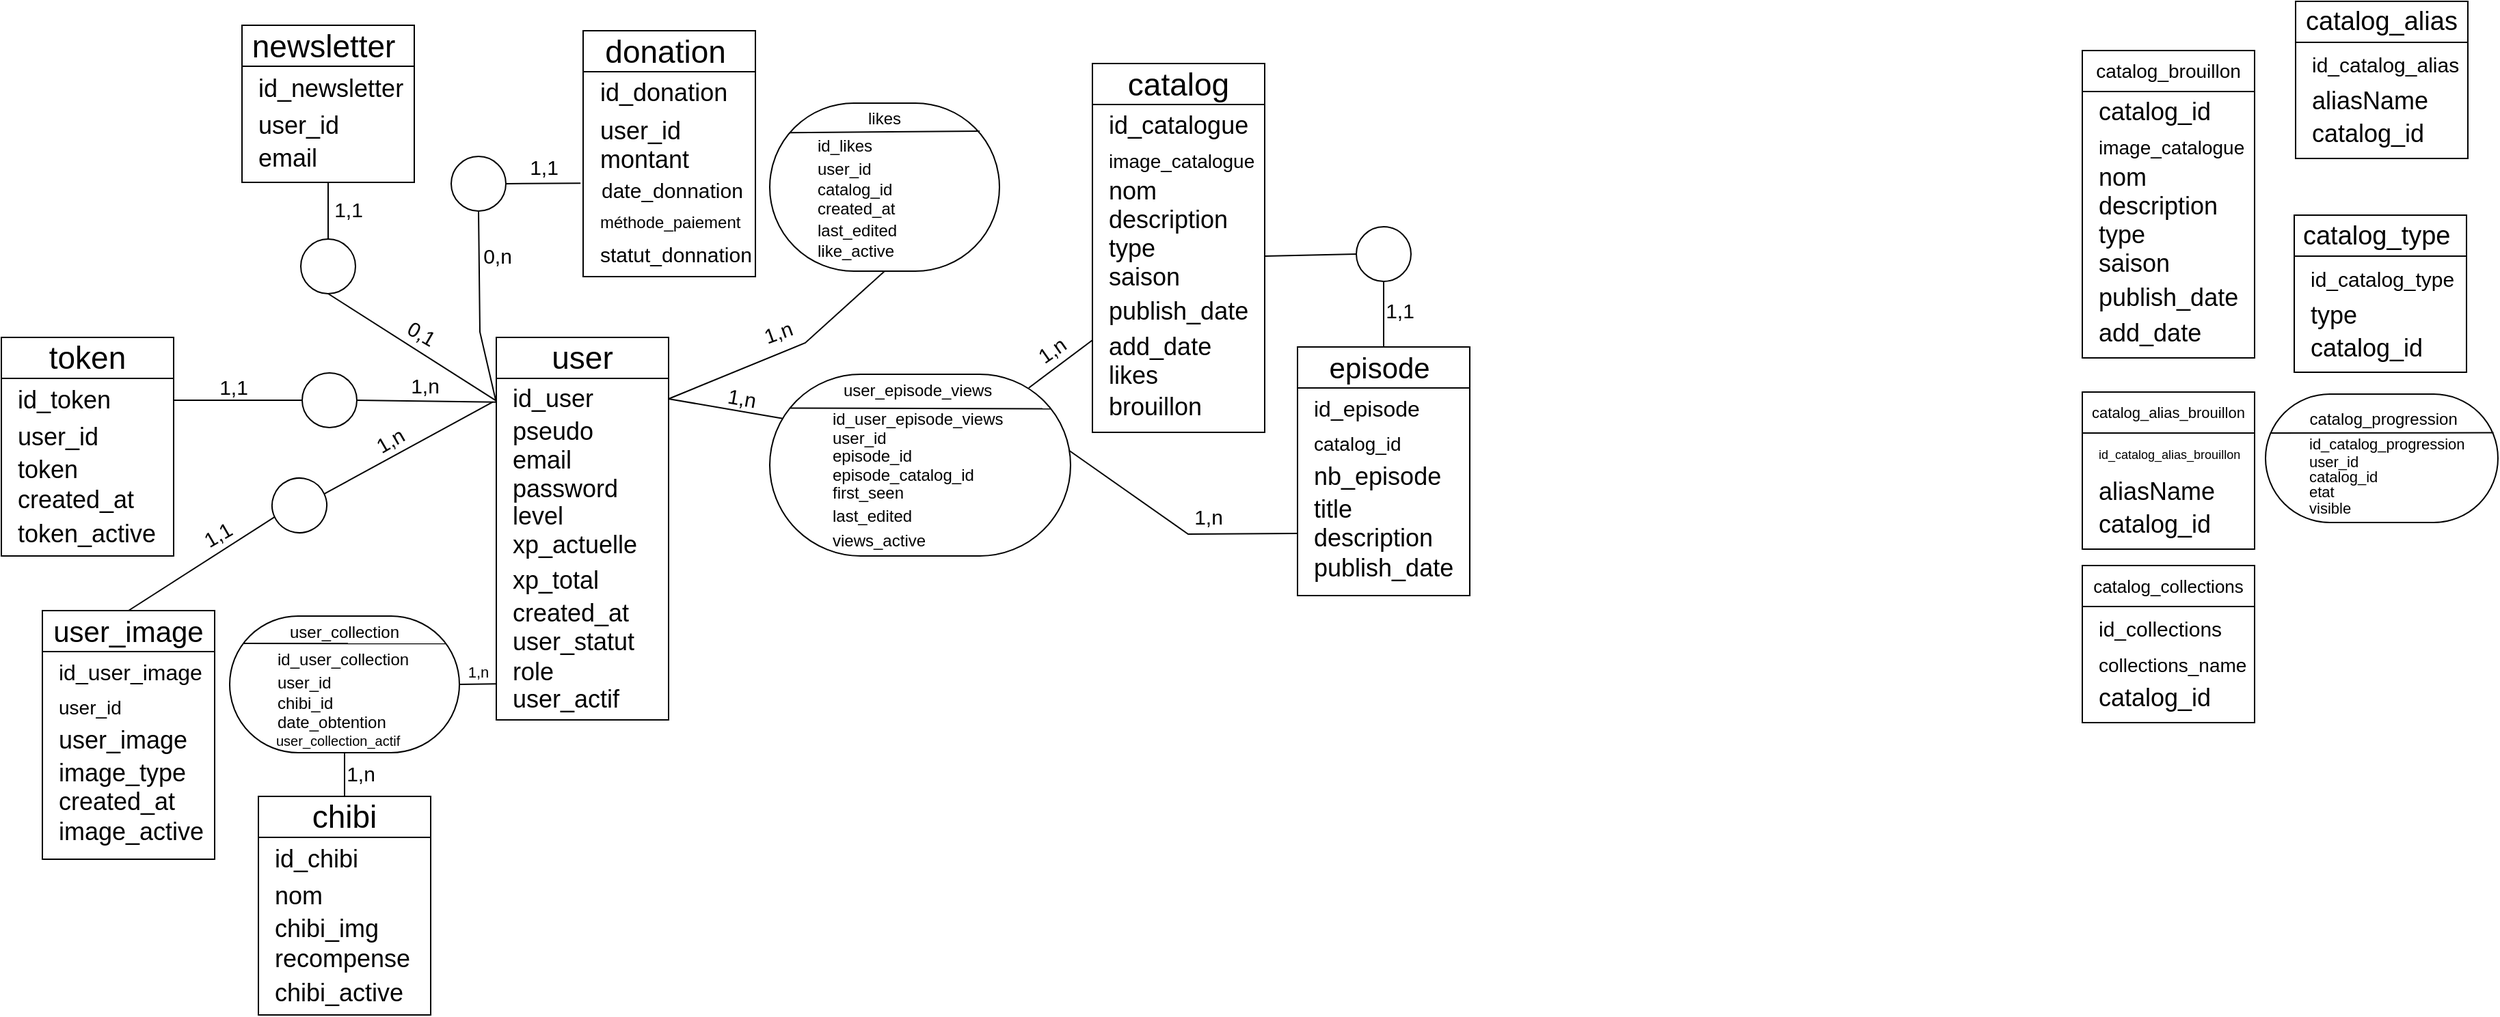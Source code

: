 <mxfile version="22.1.11" type="device">
  <diagram name="Page-1" id="7B2jJqBgUk0N_kVLm-NF">
    <mxGraphModel dx="2856" dy="878" grid="1" gridSize="10" guides="1" tooltips="1" connect="1" arrows="1" fold="1" page="1" pageScale="1" pageWidth="1169" pageHeight="827" math="0" shadow="0">
      <root>
        <mxCell id="0" />
        <mxCell id="1" parent="0" />
        <mxCell id="tmT9E7BbvO8NceiwNoCN-1" value="" style="rounded=1;whiteSpace=wrap;html=1;arcSize=0;" parent="1" vertex="1">
          <mxGeometry x="-726" y="256" width="126" height="280" as="geometry" />
        </mxCell>
        <mxCell id="tmT9E7BbvO8NceiwNoCN-2" value="user" style="text;html=1;strokeColor=none;fillColor=none;align=center;verticalAlign=middle;whiteSpace=wrap;rounded=0;fontSize=23;" parent="1" vertex="1">
          <mxGeometry x="-726" y="256" width="126" height="30" as="geometry" />
        </mxCell>
        <mxCell id="tmT9E7BbvO8NceiwNoCN-3" value="" style="endArrow=none;html=1;rounded=0;entryX=1;entryY=1;entryDx=0;entryDy=0;exitX=0;exitY=1;exitDx=0;exitDy=0;" parent="1" source="tmT9E7BbvO8NceiwNoCN-2" target="tmT9E7BbvO8NceiwNoCN-2" edge="1">
          <mxGeometry width="50" height="50" relative="1" as="geometry">
            <mxPoint x="-660" y="516" as="sourcePoint" />
            <mxPoint x="-610" y="466" as="targetPoint" />
          </mxGeometry>
        </mxCell>
        <mxCell id="EuwHijLLQVPvpIF5Q3ev-1" value="id_user" style="text;html=1;strokeColor=none;fillColor=none;align=left;verticalAlign=middle;whiteSpace=wrap;rounded=0;fontSize=18;" parent="1" vertex="1">
          <mxGeometry x="-716" y="286" width="116" height="30" as="geometry" />
        </mxCell>
        <mxCell id="WyrtLwI7qsmNqxNzGDoM-1" value="pseudo" style="text;html=1;strokeColor=none;fillColor=none;align=left;verticalAlign=middle;whiteSpace=wrap;rounded=0;fontSize=18;" vertex="1" parent="1">
          <mxGeometry x="-716" y="310" width="116" height="30" as="geometry" />
        </mxCell>
        <mxCell id="WyrtLwI7qsmNqxNzGDoM-2" value="email&amp;nbsp;" style="text;html=1;strokeColor=none;fillColor=none;align=left;verticalAlign=middle;whiteSpace=wrap;rounded=0;fontSize=18;" vertex="1" parent="1">
          <mxGeometry x="-716" y="331" width="116" height="30" as="geometry" />
        </mxCell>
        <mxCell id="WyrtLwI7qsmNqxNzGDoM-3" value="password" style="text;html=1;strokeColor=none;fillColor=none;align=left;verticalAlign=middle;whiteSpace=wrap;rounded=0;fontSize=18;" vertex="1" parent="1">
          <mxGeometry x="-716" y="352" width="116" height="30" as="geometry" />
        </mxCell>
        <mxCell id="WyrtLwI7qsmNqxNzGDoM-4" value="level" style="text;html=1;strokeColor=none;fillColor=none;align=left;verticalAlign=middle;whiteSpace=wrap;rounded=0;fontSize=18;" vertex="1" parent="1">
          <mxGeometry x="-716" y="372" width="116" height="30" as="geometry" />
        </mxCell>
        <mxCell id="WyrtLwI7qsmNqxNzGDoM-5" value="xp_actuelle" style="text;html=1;strokeColor=none;fillColor=none;align=left;verticalAlign=middle;whiteSpace=wrap;rounded=0;fontSize=18;" vertex="1" parent="1">
          <mxGeometry x="-716" y="393" width="116" height="30" as="geometry" />
        </mxCell>
        <mxCell id="WyrtLwI7qsmNqxNzGDoM-6" value="xp_total" style="text;html=1;strokeColor=none;fillColor=none;align=left;verticalAlign=middle;whiteSpace=wrap;rounded=0;fontSize=18;" vertex="1" parent="1">
          <mxGeometry x="-716" y="419" width="116" height="30" as="geometry" />
        </mxCell>
        <mxCell id="WyrtLwI7qsmNqxNzGDoM-7" value="created_at" style="text;html=1;strokeColor=none;fillColor=none;align=left;verticalAlign=middle;whiteSpace=wrap;rounded=0;fontSize=18;" vertex="1" parent="1">
          <mxGeometry x="-716" y="443" width="116" height="30" as="geometry" />
        </mxCell>
        <mxCell id="WyrtLwI7qsmNqxNzGDoM-8" value="user_statut" style="text;html=1;strokeColor=none;fillColor=none;align=left;verticalAlign=middle;whiteSpace=wrap;rounded=0;fontSize=18;" vertex="1" parent="1">
          <mxGeometry x="-716" y="464" width="116" height="30" as="geometry" />
        </mxCell>
        <mxCell id="WyrtLwI7qsmNqxNzGDoM-10" value="role" style="text;html=1;strokeColor=none;fillColor=none;align=left;verticalAlign=middle;whiteSpace=wrap;rounded=0;fontSize=18;" vertex="1" parent="1">
          <mxGeometry x="-716" y="486" width="116" height="30" as="geometry" />
        </mxCell>
        <mxCell id="WyrtLwI7qsmNqxNzGDoM-11" value="user_actif" style="text;html=1;strokeColor=none;fillColor=none;align=left;verticalAlign=middle;whiteSpace=wrap;rounded=0;fontSize=18;" vertex="1" parent="1">
          <mxGeometry x="-716" y="506" width="116" height="30" as="geometry" />
        </mxCell>
        <mxCell id="WyrtLwI7qsmNqxNzGDoM-13" value="" style="rounded=1;whiteSpace=wrap;html=1;arcSize=0;" vertex="1" parent="1">
          <mxGeometry x="-1088" y="256" width="126" height="160" as="geometry" />
        </mxCell>
        <mxCell id="WyrtLwI7qsmNqxNzGDoM-14" value="token" style="text;html=1;strokeColor=none;fillColor=none;align=center;verticalAlign=middle;whiteSpace=wrap;rounded=0;fontSize=23;" vertex="1" parent="1">
          <mxGeometry x="-1088" y="256" width="126" height="30" as="geometry" />
        </mxCell>
        <mxCell id="WyrtLwI7qsmNqxNzGDoM-15" value="" style="endArrow=none;html=1;rounded=0;entryX=1;entryY=1;entryDx=0;entryDy=0;exitX=0;exitY=1;exitDx=0;exitDy=0;" edge="1" parent="1" source="WyrtLwI7qsmNqxNzGDoM-14" target="WyrtLwI7qsmNqxNzGDoM-14">
          <mxGeometry width="50" height="50" relative="1" as="geometry">
            <mxPoint x="-1022" y="516" as="sourcePoint" />
            <mxPoint x="-972" y="466" as="targetPoint" />
          </mxGeometry>
        </mxCell>
        <mxCell id="WyrtLwI7qsmNqxNzGDoM-16" value="id_token" style="text;html=1;strokeColor=none;fillColor=none;align=left;verticalAlign=middle;whiteSpace=wrap;rounded=0;fontSize=18;" vertex="1" parent="1">
          <mxGeometry x="-1078" y="287" width="116" height="30" as="geometry" />
        </mxCell>
        <mxCell id="WyrtLwI7qsmNqxNzGDoM-17" value="user_id" style="text;html=1;strokeColor=none;fillColor=none;align=left;verticalAlign=middle;whiteSpace=wrap;rounded=0;fontSize=18;" vertex="1" parent="1">
          <mxGeometry x="-1078" y="314" width="116" height="30" as="geometry" />
        </mxCell>
        <mxCell id="WyrtLwI7qsmNqxNzGDoM-18" value="token&amp;nbsp;" style="text;html=1;strokeColor=none;fillColor=none;align=left;verticalAlign=middle;whiteSpace=wrap;rounded=0;fontSize=18;" vertex="1" parent="1">
          <mxGeometry x="-1078" y="338" width="116" height="30" as="geometry" />
        </mxCell>
        <mxCell id="WyrtLwI7qsmNqxNzGDoM-19" value="created_at" style="text;html=1;strokeColor=none;fillColor=none;align=left;verticalAlign=middle;whiteSpace=wrap;rounded=0;fontSize=18;" vertex="1" parent="1">
          <mxGeometry x="-1078" y="360" width="116" height="30" as="geometry" />
        </mxCell>
        <mxCell id="WyrtLwI7qsmNqxNzGDoM-20" value="token_active" style="text;html=1;strokeColor=none;fillColor=none;align=left;verticalAlign=middle;whiteSpace=wrap;rounded=0;fontSize=18;" vertex="1" parent="1">
          <mxGeometry x="-1078" y="385" width="116" height="30" as="geometry" />
        </mxCell>
        <mxCell id="WyrtLwI7qsmNqxNzGDoM-28" value="" style="rounded=1;whiteSpace=wrap;html=1;arcSize=0;" vertex="1" parent="1">
          <mxGeometry x="-912" y="27.5" width="126" height="115" as="geometry" />
        </mxCell>
        <mxCell id="WyrtLwI7qsmNqxNzGDoM-29" value="newsletter&amp;nbsp;" style="text;html=1;strokeColor=none;fillColor=none;align=center;verticalAlign=middle;whiteSpace=wrap;rounded=0;fontSize=23;" vertex="1" parent="1">
          <mxGeometry x="-912" y="27.5" width="126" height="30" as="geometry" />
        </mxCell>
        <mxCell id="WyrtLwI7qsmNqxNzGDoM-30" value="" style="endArrow=none;html=1;rounded=0;entryX=1;entryY=1;entryDx=0;entryDy=0;exitX=0;exitY=1;exitDx=0;exitDy=0;" edge="1" parent="1" source="WyrtLwI7qsmNqxNzGDoM-29" target="WyrtLwI7qsmNqxNzGDoM-29">
          <mxGeometry width="50" height="50" relative="1" as="geometry">
            <mxPoint x="-846" y="287.5" as="sourcePoint" />
            <mxPoint x="-796" y="237.5" as="targetPoint" />
          </mxGeometry>
        </mxCell>
        <mxCell id="WyrtLwI7qsmNqxNzGDoM-31" value="id_newsletter&amp;nbsp;" style="text;html=1;strokeColor=none;fillColor=none;align=left;verticalAlign=middle;whiteSpace=wrap;rounded=0;fontSize=18;" vertex="1" parent="1">
          <mxGeometry x="-902" y="58.5" width="116" height="30" as="geometry" />
        </mxCell>
        <mxCell id="WyrtLwI7qsmNqxNzGDoM-32" value="user_id" style="text;html=1;strokeColor=none;fillColor=none;align=left;verticalAlign=middle;whiteSpace=wrap;rounded=0;fontSize=18;" vertex="1" parent="1">
          <mxGeometry x="-902" y="85.5" width="116" height="30" as="geometry" />
        </mxCell>
        <mxCell id="WyrtLwI7qsmNqxNzGDoM-33" value="email&amp;nbsp;" style="text;html=1;strokeColor=none;fillColor=none;align=left;verticalAlign=middle;whiteSpace=wrap;rounded=0;fontSize=18;" vertex="1" parent="1">
          <mxGeometry x="-902" y="109.5" width="116" height="30" as="geometry" />
        </mxCell>
        <mxCell id="WyrtLwI7qsmNqxNzGDoM-36" value="" style="rounded=1;whiteSpace=wrap;html=1;arcSize=0;" vertex="1" parent="1">
          <mxGeometry x="-662.5" y="31.5" width="126" height="180" as="geometry" />
        </mxCell>
        <mxCell id="WyrtLwI7qsmNqxNzGDoM-37" value="donation&amp;nbsp;" style="text;html=1;strokeColor=none;fillColor=none;align=center;verticalAlign=middle;whiteSpace=wrap;rounded=0;fontSize=23;" vertex="1" parent="1">
          <mxGeometry x="-662.5" y="31.5" width="126" height="30" as="geometry" />
        </mxCell>
        <mxCell id="WyrtLwI7qsmNqxNzGDoM-38" value="" style="endArrow=none;html=1;rounded=0;entryX=1;entryY=1;entryDx=0;entryDy=0;exitX=0;exitY=1;exitDx=0;exitDy=0;" edge="1" parent="1" source="WyrtLwI7qsmNqxNzGDoM-37" target="WyrtLwI7qsmNqxNzGDoM-37">
          <mxGeometry width="50" height="50" relative="1" as="geometry">
            <mxPoint x="-596.5" y="291.5" as="sourcePoint" />
            <mxPoint x="-546.5" y="241.5" as="targetPoint" />
          </mxGeometry>
        </mxCell>
        <mxCell id="WyrtLwI7qsmNqxNzGDoM-39" value="id_donation&amp;nbsp;" style="text;html=1;strokeColor=none;fillColor=none;align=left;verticalAlign=middle;whiteSpace=wrap;rounded=0;fontSize=18;" vertex="1" parent="1">
          <mxGeometry x="-652.5" y="61.5" width="116" height="30" as="geometry" />
        </mxCell>
        <mxCell id="WyrtLwI7qsmNqxNzGDoM-40" value="user_id&amp;nbsp;" style="text;html=1;strokeColor=none;fillColor=none;align=left;verticalAlign=middle;whiteSpace=wrap;rounded=0;fontSize=18;" vertex="1" parent="1">
          <mxGeometry x="-652.5" y="89.5" width="116" height="30" as="geometry" />
        </mxCell>
        <mxCell id="WyrtLwI7qsmNqxNzGDoM-41" value="montant" style="text;html=1;strokeColor=none;fillColor=none;align=left;verticalAlign=middle;whiteSpace=wrap;rounded=0;fontSize=18;" vertex="1" parent="1">
          <mxGeometry x="-652.5" y="110.5" width="116" height="30" as="geometry" />
        </mxCell>
        <mxCell id="WyrtLwI7qsmNqxNzGDoM-42" value="date_donnation" style="text;html=1;strokeColor=none;fillColor=none;align=left;verticalAlign=middle;whiteSpace=wrap;rounded=0;fontSize=15;" vertex="1" parent="1">
          <mxGeometry x="-651.5" y="132.5" width="116" height="30" as="geometry" />
        </mxCell>
        <mxCell id="WyrtLwI7qsmNqxNzGDoM-43" value="méthode_paiement" style="text;html=1;strokeColor=none;fillColor=none;align=left;verticalAlign=middle;whiteSpace=wrap;rounded=0;fontSize=12;" vertex="1" parent="1">
          <mxGeometry x="-652.5" y="156.5" width="116" height="30" as="geometry" />
        </mxCell>
        <mxCell id="WyrtLwI7qsmNqxNzGDoM-44" value="statut_donnation" style="text;html=1;strokeColor=none;fillColor=none;align=left;verticalAlign=middle;whiteSpace=wrap;rounded=0;fontSize=15;" vertex="1" parent="1">
          <mxGeometry x="-652.5" y="179.5" width="116" height="30" as="geometry" />
        </mxCell>
        <mxCell id="WyrtLwI7qsmNqxNzGDoM-50" value="" style="rounded=1;whiteSpace=wrap;html=1;arcSize=0;" vertex="1" parent="1">
          <mxGeometry x="-290" y="55.5" width="126" height="270" as="geometry" />
        </mxCell>
        <mxCell id="WyrtLwI7qsmNqxNzGDoM-51" value="catalog" style="text;html=1;strokeColor=none;fillColor=none;align=center;verticalAlign=middle;whiteSpace=wrap;rounded=0;fontSize=23;" vertex="1" parent="1">
          <mxGeometry x="-290" y="55.5" width="126" height="30" as="geometry" />
        </mxCell>
        <mxCell id="WyrtLwI7qsmNqxNzGDoM-52" value="" style="endArrow=none;html=1;rounded=0;entryX=1;entryY=1;entryDx=0;entryDy=0;exitX=0;exitY=1;exitDx=0;exitDy=0;" edge="1" parent="1" source="WyrtLwI7qsmNqxNzGDoM-51" target="WyrtLwI7qsmNqxNzGDoM-51">
          <mxGeometry width="50" height="50" relative="1" as="geometry">
            <mxPoint x="-224" y="315.5" as="sourcePoint" />
            <mxPoint x="-174" y="265.5" as="targetPoint" />
          </mxGeometry>
        </mxCell>
        <mxCell id="WyrtLwI7qsmNqxNzGDoM-53" value="id_catalogue&amp;nbsp;" style="text;html=1;strokeColor=none;fillColor=none;align=left;verticalAlign=middle;whiteSpace=wrap;rounded=0;fontSize=18;" vertex="1" parent="1">
          <mxGeometry x="-280" y="85.5" width="116" height="30" as="geometry" />
        </mxCell>
        <mxCell id="WyrtLwI7qsmNqxNzGDoM-54" value="image_catalogue" style="text;html=1;strokeColor=none;fillColor=none;align=left;verticalAlign=middle;whiteSpace=wrap;rounded=0;fontSize=14;" vertex="1" parent="1">
          <mxGeometry x="-280" y="111.5" width="116" height="30" as="geometry" />
        </mxCell>
        <mxCell id="WyrtLwI7qsmNqxNzGDoM-55" value="nom" style="text;html=1;strokeColor=none;fillColor=none;align=left;verticalAlign=middle;whiteSpace=wrap;rounded=0;fontSize=18;" vertex="1" parent="1">
          <mxGeometry x="-280" y="133.5" width="116" height="30" as="geometry" />
        </mxCell>
        <mxCell id="WyrtLwI7qsmNqxNzGDoM-56" value="description" style="text;html=1;strokeColor=none;fillColor=none;align=left;verticalAlign=middle;whiteSpace=wrap;rounded=0;fontSize=18;" vertex="1" parent="1">
          <mxGeometry x="-280" y="154.5" width="116" height="30" as="geometry" />
        </mxCell>
        <mxCell id="WyrtLwI7qsmNqxNzGDoM-57" value="type" style="text;html=1;strokeColor=none;fillColor=none;align=left;verticalAlign=middle;whiteSpace=wrap;rounded=0;fontSize=18;" vertex="1" parent="1">
          <mxGeometry x="-280" y="175.5" width="116" height="30" as="geometry" />
        </mxCell>
        <mxCell id="WyrtLwI7qsmNqxNzGDoM-58" value="saison" style="text;html=1;strokeColor=none;fillColor=none;align=left;verticalAlign=middle;whiteSpace=wrap;rounded=0;fontSize=18;" vertex="1" parent="1">
          <mxGeometry x="-280" y="196.5" width="116" height="30" as="geometry" />
        </mxCell>
        <mxCell id="WyrtLwI7qsmNqxNzGDoM-59" value="publish_date" style="text;html=1;strokeColor=none;fillColor=none;align=left;verticalAlign=middle;whiteSpace=wrap;rounded=0;fontSize=18;" vertex="1" parent="1">
          <mxGeometry x="-280" y="221.5" width="116" height="30" as="geometry" />
        </mxCell>
        <mxCell id="WyrtLwI7qsmNqxNzGDoM-60" value="add_date" style="text;html=1;strokeColor=none;fillColor=none;align=left;verticalAlign=middle;whiteSpace=wrap;rounded=0;fontSize=18;" vertex="1" parent="1">
          <mxGeometry x="-280" y="247.5" width="116" height="30" as="geometry" />
        </mxCell>
        <mxCell id="WyrtLwI7qsmNqxNzGDoM-61" value="likes" style="text;html=1;strokeColor=none;fillColor=none;align=left;verticalAlign=middle;whiteSpace=wrap;rounded=0;fontSize=18;" vertex="1" parent="1">
          <mxGeometry x="-280" y="268.5" width="116" height="30" as="geometry" />
        </mxCell>
        <mxCell id="WyrtLwI7qsmNqxNzGDoM-62" value="brouillon" style="text;html=1;strokeColor=none;fillColor=none;align=left;verticalAlign=middle;whiteSpace=wrap;rounded=0;fontSize=18;" vertex="1" parent="1">
          <mxGeometry x="-280" y="291.5" width="116" height="30" as="geometry" />
        </mxCell>
        <mxCell id="WyrtLwI7qsmNqxNzGDoM-64" value="" style="rounded=1;whiteSpace=wrap;html=1;arcSize=0;" vertex="1" parent="1">
          <mxGeometry x="590" y="10" width="126" height="115" as="geometry" />
        </mxCell>
        <mxCell id="WyrtLwI7qsmNqxNzGDoM-65" value="catalog_alias" style="text;html=1;strokeColor=none;fillColor=none;align=center;verticalAlign=middle;whiteSpace=wrap;rounded=0;fontSize=19;" vertex="1" parent="1">
          <mxGeometry x="590" y="10" width="126" height="30" as="geometry" />
        </mxCell>
        <mxCell id="WyrtLwI7qsmNqxNzGDoM-66" value="" style="endArrow=none;html=1;rounded=0;entryX=1;entryY=1;entryDx=0;entryDy=0;exitX=0;exitY=1;exitDx=0;exitDy=0;" edge="1" parent="1" source="WyrtLwI7qsmNqxNzGDoM-65" target="WyrtLwI7qsmNqxNzGDoM-65">
          <mxGeometry width="50" height="50" relative="1" as="geometry">
            <mxPoint x="656" y="270" as="sourcePoint" />
            <mxPoint x="706" y="220" as="targetPoint" />
          </mxGeometry>
        </mxCell>
        <mxCell id="WyrtLwI7qsmNqxNzGDoM-67" value="id_catalog_alias" style="text;html=1;strokeColor=none;fillColor=none;align=left;verticalAlign=middle;whiteSpace=wrap;rounded=0;fontSize=15;" vertex="1" parent="1">
          <mxGeometry x="600" y="41" width="116" height="30" as="geometry" />
        </mxCell>
        <mxCell id="WyrtLwI7qsmNqxNzGDoM-68" value="aliasName" style="text;html=1;strokeColor=none;fillColor=none;align=left;verticalAlign=middle;whiteSpace=wrap;rounded=0;fontSize=18;" vertex="1" parent="1">
          <mxGeometry x="600" y="68" width="116" height="30" as="geometry" />
        </mxCell>
        <mxCell id="WyrtLwI7qsmNqxNzGDoM-69" value="catalog_id&amp;nbsp;" style="text;html=1;strokeColor=none;fillColor=none;align=left;verticalAlign=middle;whiteSpace=wrap;rounded=0;fontSize=18;" vertex="1" parent="1">
          <mxGeometry x="600" y="92" width="116" height="30" as="geometry" />
        </mxCell>
        <mxCell id="WyrtLwI7qsmNqxNzGDoM-70" value="" style="rounded=1;whiteSpace=wrap;html=1;arcSize=0;" vertex="1" parent="1">
          <mxGeometry x="589" y="166.5" width="126" height="115" as="geometry" />
        </mxCell>
        <mxCell id="WyrtLwI7qsmNqxNzGDoM-71" value="catalog_type&amp;nbsp;" style="text;html=1;strokeColor=none;fillColor=none;align=center;verticalAlign=middle;whiteSpace=wrap;rounded=0;fontSize=19;" vertex="1" parent="1">
          <mxGeometry x="589" y="166.5" width="126" height="30" as="geometry" />
        </mxCell>
        <mxCell id="WyrtLwI7qsmNqxNzGDoM-72" value="" style="endArrow=none;html=1;rounded=0;entryX=1;entryY=1;entryDx=0;entryDy=0;exitX=0;exitY=1;exitDx=0;exitDy=0;" edge="1" parent="1" source="WyrtLwI7qsmNqxNzGDoM-71" target="WyrtLwI7qsmNqxNzGDoM-71">
          <mxGeometry width="50" height="50" relative="1" as="geometry">
            <mxPoint x="655" y="426.5" as="sourcePoint" />
            <mxPoint x="705" y="376.5" as="targetPoint" />
          </mxGeometry>
        </mxCell>
        <mxCell id="WyrtLwI7qsmNqxNzGDoM-73" value="id_catalog_type&amp;nbsp;" style="text;html=1;strokeColor=none;fillColor=none;align=left;verticalAlign=middle;whiteSpace=wrap;rounded=0;fontSize=15;" vertex="1" parent="1">
          <mxGeometry x="599" y="197.5" width="116" height="30" as="geometry" />
        </mxCell>
        <mxCell id="WyrtLwI7qsmNqxNzGDoM-74" value="type" style="text;html=1;strokeColor=none;fillColor=none;align=left;verticalAlign=middle;whiteSpace=wrap;rounded=0;fontSize=18;" vertex="1" parent="1">
          <mxGeometry x="599" y="224.5" width="116" height="30" as="geometry" />
        </mxCell>
        <mxCell id="WyrtLwI7qsmNqxNzGDoM-75" value="catalog_id&amp;nbsp;" style="text;html=1;strokeColor=none;fillColor=none;align=left;verticalAlign=middle;whiteSpace=wrap;rounded=0;fontSize=18;" vertex="1" parent="1">
          <mxGeometry x="599" y="248.5" width="116" height="30" as="geometry" />
        </mxCell>
        <mxCell id="WyrtLwI7qsmNqxNzGDoM-76" value="" style="rounded=1;whiteSpace=wrap;html=1;arcSize=0;" vertex="1" parent="1">
          <mxGeometry x="434" y="46" width="126" height="225" as="geometry" />
        </mxCell>
        <mxCell id="WyrtLwI7qsmNqxNzGDoM-77" value="catalog_brouillon" style="text;html=1;strokeColor=none;fillColor=none;align=center;verticalAlign=middle;whiteSpace=wrap;rounded=0;fontSize=14;" vertex="1" parent="1">
          <mxGeometry x="434" y="46" width="126" height="30" as="geometry" />
        </mxCell>
        <mxCell id="WyrtLwI7qsmNqxNzGDoM-78" value="" style="endArrow=none;html=1;rounded=0;entryX=1;entryY=1;entryDx=0;entryDy=0;exitX=0;exitY=1;exitDx=0;exitDy=0;" edge="1" parent="1" source="WyrtLwI7qsmNqxNzGDoM-77" target="WyrtLwI7qsmNqxNzGDoM-77">
          <mxGeometry width="50" height="50" relative="1" as="geometry">
            <mxPoint x="500" y="306" as="sourcePoint" />
            <mxPoint x="550" y="256" as="targetPoint" />
          </mxGeometry>
        </mxCell>
        <mxCell id="WyrtLwI7qsmNqxNzGDoM-79" value="catalog_id&amp;nbsp;" style="text;html=1;strokeColor=none;fillColor=none;align=left;verticalAlign=middle;whiteSpace=wrap;rounded=0;fontSize=18;" vertex="1" parent="1">
          <mxGeometry x="444" y="76" width="116" height="30" as="geometry" />
        </mxCell>
        <mxCell id="WyrtLwI7qsmNqxNzGDoM-80" value="image_catalogue" style="text;html=1;strokeColor=none;fillColor=none;align=left;verticalAlign=middle;whiteSpace=wrap;rounded=0;fontSize=14;" vertex="1" parent="1">
          <mxGeometry x="444" y="102" width="116" height="30" as="geometry" />
        </mxCell>
        <mxCell id="WyrtLwI7qsmNqxNzGDoM-81" value="nom" style="text;html=1;strokeColor=none;fillColor=none;align=left;verticalAlign=middle;whiteSpace=wrap;rounded=0;fontSize=18;" vertex="1" parent="1">
          <mxGeometry x="444" y="124" width="116" height="30" as="geometry" />
        </mxCell>
        <mxCell id="WyrtLwI7qsmNqxNzGDoM-82" value="description" style="text;html=1;strokeColor=none;fillColor=none;align=left;verticalAlign=middle;whiteSpace=wrap;rounded=0;fontSize=18;" vertex="1" parent="1">
          <mxGeometry x="444" y="145" width="116" height="30" as="geometry" />
        </mxCell>
        <mxCell id="WyrtLwI7qsmNqxNzGDoM-83" value="type" style="text;html=1;strokeColor=none;fillColor=none;align=left;verticalAlign=middle;whiteSpace=wrap;rounded=0;fontSize=18;" vertex="1" parent="1">
          <mxGeometry x="444" y="166" width="116" height="30" as="geometry" />
        </mxCell>
        <mxCell id="WyrtLwI7qsmNqxNzGDoM-84" value="saison" style="text;html=1;strokeColor=none;fillColor=none;align=left;verticalAlign=middle;whiteSpace=wrap;rounded=0;fontSize=18;" vertex="1" parent="1">
          <mxGeometry x="444" y="187" width="116" height="30" as="geometry" />
        </mxCell>
        <mxCell id="WyrtLwI7qsmNqxNzGDoM-85" value="publish_date" style="text;html=1;strokeColor=none;fillColor=none;align=left;verticalAlign=middle;whiteSpace=wrap;rounded=0;fontSize=18;" vertex="1" parent="1">
          <mxGeometry x="444" y="212" width="116" height="30" as="geometry" />
        </mxCell>
        <mxCell id="WyrtLwI7qsmNqxNzGDoM-86" value="add_date" style="text;html=1;strokeColor=none;fillColor=none;align=left;verticalAlign=middle;whiteSpace=wrap;rounded=0;fontSize=18;" vertex="1" parent="1">
          <mxGeometry x="444" y="238" width="116" height="30" as="geometry" />
        </mxCell>
        <mxCell id="WyrtLwI7qsmNqxNzGDoM-100" value="" style="rounded=1;whiteSpace=wrap;html=1;arcSize=50;" vertex="1" parent="1">
          <mxGeometry x="568" y="297.5" width="170" height="94" as="geometry" />
        </mxCell>
        <mxCell id="WyrtLwI7qsmNqxNzGDoM-104" value="" style="endArrow=none;html=1;rounded=0;entryX=0.981;entryY=0.301;entryDx=0;entryDy=0;entryPerimeter=0;exitX=0.02;exitY=0.303;exitDx=0;exitDy=0;exitPerimeter=0;" edge="1" parent="1" source="WyrtLwI7qsmNqxNzGDoM-100" target="WyrtLwI7qsmNqxNzGDoM-100">
          <mxGeometry width="50" height="50" relative="1" as="geometry">
            <mxPoint x="538" y="339.5" as="sourcePoint" />
            <mxPoint x="518" y="307.5" as="targetPoint" />
          </mxGeometry>
        </mxCell>
        <mxCell id="WyrtLwI7qsmNqxNzGDoM-105" value="catalog_progression&amp;nbsp;" style="text;html=1;strokeColor=none;fillColor=none;align=center;verticalAlign=middle;whiteSpace=wrap;rounded=0;fontSize=12;" vertex="1" parent="1">
          <mxGeometry x="591" y="305.5" width="130" height="20" as="geometry" />
        </mxCell>
        <mxCell id="WyrtLwI7qsmNqxNzGDoM-106" value="id_catalog_progression&amp;nbsp;" style="text;html=1;strokeColor=none;fillColor=none;align=left;verticalAlign=middle;whiteSpace=wrap;rounded=0;fontSize=11;" vertex="1" parent="1">
          <mxGeometry x="598" y="322.5" width="50" height="22" as="geometry" />
        </mxCell>
        <mxCell id="WyrtLwI7qsmNqxNzGDoM-107" value="catalog_id&amp;nbsp;" style="text;html=1;strokeColor=none;fillColor=none;align=left;verticalAlign=middle;whiteSpace=wrap;rounded=0;fontSize=11;" vertex="1" parent="1">
          <mxGeometry x="598" y="347.5" width="87" height="20" as="geometry" />
        </mxCell>
        <mxCell id="WyrtLwI7qsmNqxNzGDoM-108" value="etat" style="text;html=1;strokeColor=none;fillColor=none;align=left;verticalAlign=middle;whiteSpace=wrap;rounded=0;fontSize=11;" vertex="1" parent="1">
          <mxGeometry x="598" y="358.5" width="27" height="20" as="geometry" />
        </mxCell>
        <mxCell id="WyrtLwI7qsmNqxNzGDoM-109" value="visible" style="text;html=1;strokeColor=none;fillColor=none;align=left;verticalAlign=middle;whiteSpace=wrap;rounded=0;fontSize=11;" vertex="1" parent="1">
          <mxGeometry x="598" y="370.5" width="47" height="20" as="geometry" />
        </mxCell>
        <mxCell id="WyrtLwI7qsmNqxNzGDoM-111" value="" style="rounded=1;whiteSpace=wrap;html=1;arcSize=0;" vertex="1" parent="1">
          <mxGeometry x="434" y="296" width="126" height="115" as="geometry" />
        </mxCell>
        <mxCell id="WyrtLwI7qsmNqxNzGDoM-112" value="catalog_alias_brouillon" style="text;html=1;strokeColor=none;fillColor=none;align=center;verticalAlign=middle;whiteSpace=wrap;rounded=0;fontSize=11;" vertex="1" parent="1">
          <mxGeometry x="434" y="296" width="126" height="30" as="geometry" />
        </mxCell>
        <mxCell id="WyrtLwI7qsmNqxNzGDoM-113" value="" style="endArrow=none;html=1;rounded=0;entryX=1;entryY=1;entryDx=0;entryDy=0;exitX=0;exitY=1;exitDx=0;exitDy=0;" edge="1" parent="1" source="WyrtLwI7qsmNqxNzGDoM-112" target="WyrtLwI7qsmNqxNzGDoM-112">
          <mxGeometry width="50" height="50" relative="1" as="geometry">
            <mxPoint x="500" y="556" as="sourcePoint" />
            <mxPoint x="550" y="506" as="targetPoint" />
          </mxGeometry>
        </mxCell>
        <mxCell id="WyrtLwI7qsmNqxNzGDoM-114" value="id_catalog_alias_brouillon" style="text;html=1;strokeColor=none;fillColor=none;align=left;verticalAlign=middle;whiteSpace=wrap;rounded=0;fontSize=9;" vertex="1" parent="1">
          <mxGeometry x="444" y="327" width="116" height="30" as="geometry" />
        </mxCell>
        <mxCell id="WyrtLwI7qsmNqxNzGDoM-115" value="aliasName" style="text;html=1;strokeColor=none;fillColor=none;align=left;verticalAlign=middle;whiteSpace=wrap;rounded=0;fontSize=18;" vertex="1" parent="1">
          <mxGeometry x="444" y="354" width="116" height="30" as="geometry" />
        </mxCell>
        <mxCell id="WyrtLwI7qsmNqxNzGDoM-116" value="catalog_id&amp;nbsp;" style="text;html=1;strokeColor=none;fillColor=none;align=left;verticalAlign=middle;whiteSpace=wrap;rounded=0;fontSize=18;" vertex="1" parent="1">
          <mxGeometry x="444" y="378" width="116" height="30" as="geometry" />
        </mxCell>
        <mxCell id="WyrtLwI7qsmNqxNzGDoM-128" value="" style="rounded=1;whiteSpace=wrap;html=1;arcSize=50;" vertex="1" parent="1">
          <mxGeometry x="-526" y="283" width="220" height="133" as="geometry" />
        </mxCell>
        <mxCell id="WyrtLwI7qsmNqxNzGDoM-129" value="" style="endArrow=none;html=1;rounded=0;exitX=0.068;exitY=0.186;exitDx=0;exitDy=0;entryX=0.939;entryY=0.204;entryDx=0;entryDy=0;entryPerimeter=0;exitPerimeter=0;" edge="1" parent="1" source="WyrtLwI7qsmNqxNzGDoM-128">
          <mxGeometry width="50" height="50" relative="1" as="geometry">
            <mxPoint x="-510.28" y="307.6" as="sourcePoint" />
            <mxPoint x="-320.42" y="308.212" as="targetPoint" />
          </mxGeometry>
        </mxCell>
        <mxCell id="WyrtLwI7qsmNqxNzGDoM-130" value="user_episode_views&amp;nbsp;" style="text;html=1;strokeColor=none;fillColor=none;align=center;verticalAlign=middle;whiteSpace=wrap;rounded=0;" vertex="1" parent="1">
          <mxGeometry x="-476" y="283" width="120" height="23" as="geometry" />
        </mxCell>
        <mxCell id="WyrtLwI7qsmNqxNzGDoM-131" value="id_user_episode_views&amp;nbsp;" style="text;html=1;strokeColor=none;fillColor=none;align=left;verticalAlign=middle;whiteSpace=wrap;rounded=0;fontSize=12;" vertex="1" parent="1">
          <mxGeometry x="-482" y="308" width="120" height="15" as="geometry" />
        </mxCell>
        <mxCell id="WyrtLwI7qsmNqxNzGDoM-133" value="user_id&amp;nbsp;" style="text;html=1;strokeColor=none;fillColor=none;align=left;verticalAlign=middle;whiteSpace=wrap;rounded=0;" vertex="1" parent="1">
          <mxGeometry x="-482" y="322" width="120" height="15" as="geometry" />
        </mxCell>
        <mxCell id="WyrtLwI7qsmNqxNzGDoM-134" value="episode_id&amp;nbsp;" style="text;html=1;strokeColor=none;fillColor=none;align=left;verticalAlign=middle;whiteSpace=wrap;rounded=0;" vertex="1" parent="1">
          <mxGeometry x="-482" y="335" width="120" height="15" as="geometry" />
        </mxCell>
        <mxCell id="WyrtLwI7qsmNqxNzGDoM-135" value="episode_catalog_id&amp;nbsp;" style="text;html=1;strokeColor=none;fillColor=none;align=left;verticalAlign=middle;whiteSpace=wrap;rounded=0;" vertex="1" parent="1">
          <mxGeometry x="-482" y="349" width="120" height="15" as="geometry" />
        </mxCell>
        <mxCell id="WyrtLwI7qsmNqxNzGDoM-136" value="first_seen" style="text;html=1;strokeColor=none;fillColor=none;align=left;verticalAlign=middle;whiteSpace=wrap;rounded=0;" vertex="1" parent="1">
          <mxGeometry x="-482" y="362" width="120" height="15" as="geometry" />
        </mxCell>
        <mxCell id="WyrtLwI7qsmNqxNzGDoM-137" value="last_edited" style="text;html=1;strokeColor=none;fillColor=none;align=left;verticalAlign=middle;whiteSpace=wrap;rounded=0;" vertex="1" parent="1">
          <mxGeometry x="-482" y="379" width="120" height="15" as="geometry" />
        </mxCell>
        <mxCell id="WyrtLwI7qsmNqxNzGDoM-138" value="views_active" style="text;html=1;strokeColor=none;fillColor=none;align=left;verticalAlign=middle;whiteSpace=wrap;rounded=0;" vertex="1" parent="1">
          <mxGeometry x="-482" y="397" width="120" height="15" as="geometry" />
        </mxCell>
        <mxCell id="WyrtLwI7qsmNqxNzGDoM-139" value="" style="rounded=1;whiteSpace=wrap;html=1;arcSize=0;" vertex="1" parent="1">
          <mxGeometry x="-1058" y="456" width="126" height="182" as="geometry" />
        </mxCell>
        <mxCell id="WyrtLwI7qsmNqxNzGDoM-140" value="user_image" style="text;html=1;strokeColor=none;fillColor=none;align=center;verticalAlign=middle;whiteSpace=wrap;rounded=0;fontSize=21;" vertex="1" parent="1">
          <mxGeometry x="-1058" y="456" width="126" height="30" as="geometry" />
        </mxCell>
        <mxCell id="WyrtLwI7qsmNqxNzGDoM-141" value="" style="endArrow=none;html=1;rounded=0;entryX=1;entryY=1;entryDx=0;entryDy=0;exitX=0;exitY=1;exitDx=0;exitDy=0;" edge="1" parent="1" source="WyrtLwI7qsmNqxNzGDoM-140" target="WyrtLwI7qsmNqxNzGDoM-140">
          <mxGeometry width="50" height="50" relative="1" as="geometry">
            <mxPoint x="-992" y="716" as="sourcePoint" />
            <mxPoint x="-942" y="666" as="targetPoint" />
          </mxGeometry>
        </mxCell>
        <mxCell id="WyrtLwI7qsmNqxNzGDoM-142" value="id_user_image&amp;nbsp;" style="text;html=1;strokeColor=none;fillColor=none;align=left;verticalAlign=middle;whiteSpace=wrap;rounded=0;fontSize=16;" vertex="1" parent="1">
          <mxGeometry x="-1048" y="486" width="116" height="30" as="geometry" />
        </mxCell>
        <mxCell id="WyrtLwI7qsmNqxNzGDoM-143" value="user_id&amp;nbsp;" style="text;html=1;strokeColor=none;fillColor=none;align=left;verticalAlign=middle;whiteSpace=wrap;rounded=0;fontSize=14;" vertex="1" parent="1">
          <mxGeometry x="-1048" y="512" width="116" height="30" as="geometry" />
        </mxCell>
        <mxCell id="WyrtLwI7qsmNqxNzGDoM-144" value="user_image" style="text;html=1;strokeColor=none;fillColor=none;align=left;verticalAlign=middle;whiteSpace=wrap;rounded=0;fontSize=18;" vertex="1" parent="1">
          <mxGeometry x="-1048" y="536" width="116" height="30" as="geometry" />
        </mxCell>
        <mxCell id="WyrtLwI7qsmNqxNzGDoM-145" value="image_type" style="text;html=1;strokeColor=none;fillColor=none;align=left;verticalAlign=middle;whiteSpace=wrap;rounded=0;fontSize=18;" vertex="1" parent="1">
          <mxGeometry x="-1048" y="560" width="116" height="30" as="geometry" />
        </mxCell>
        <mxCell id="WyrtLwI7qsmNqxNzGDoM-146" value="created_at" style="text;html=1;strokeColor=none;fillColor=none;align=left;verticalAlign=middle;whiteSpace=wrap;rounded=0;fontSize=18;" vertex="1" parent="1">
          <mxGeometry x="-1048" y="581" width="116" height="30" as="geometry" />
        </mxCell>
        <mxCell id="WyrtLwI7qsmNqxNzGDoM-147" value="image_active" style="text;html=1;strokeColor=none;fillColor=none;align=left;verticalAlign=middle;whiteSpace=wrap;rounded=0;fontSize=18;" vertex="1" parent="1">
          <mxGeometry x="-1048" y="603" width="116" height="30" as="geometry" />
        </mxCell>
        <mxCell id="WyrtLwI7qsmNqxNzGDoM-152" value="" style="rounded=1;whiteSpace=wrap;html=1;arcSize=50;" vertex="1" parent="1">
          <mxGeometry x="-526" y="84.5" width="168" height="123" as="geometry" />
        </mxCell>
        <mxCell id="WyrtLwI7qsmNqxNzGDoM-153" value="" style="endArrow=none;html=1;rounded=0;exitX=0.076;exitY=0.2;exitDx=0;exitDy=0;exitPerimeter=0;entryX=1.004;entryY=-0.232;entryDx=0;entryDy=0;entryPerimeter=0;" edge="1" parent="1" target="WyrtLwI7qsmNqxNzGDoM-155">
          <mxGeometry width="50" height="50" relative="1" as="geometry">
            <mxPoint x="-511.28" y="106.1" as="sourcePoint" />
            <mxPoint x="-319.86" y="106.64" as="targetPoint" />
          </mxGeometry>
        </mxCell>
        <mxCell id="WyrtLwI7qsmNqxNzGDoM-154" value="likes" style="text;html=1;strokeColor=none;fillColor=none;align=center;verticalAlign=middle;whiteSpace=wrap;rounded=0;" vertex="1" parent="1">
          <mxGeometry x="-502" y="84.5" width="120" height="23" as="geometry" />
        </mxCell>
        <mxCell id="WyrtLwI7qsmNqxNzGDoM-155" value="id_likes&amp;nbsp;" style="text;html=1;strokeColor=none;fillColor=none;align=left;verticalAlign=middle;whiteSpace=wrap;rounded=0;fontSize=12;" vertex="1" parent="1">
          <mxGeometry x="-493.0" y="108.5" width="120" height="15" as="geometry" />
        </mxCell>
        <mxCell id="WyrtLwI7qsmNqxNzGDoM-156" value="user_id&amp;nbsp;" style="text;html=1;strokeColor=none;fillColor=none;align=left;verticalAlign=middle;whiteSpace=wrap;rounded=0;" vertex="1" parent="1">
          <mxGeometry x="-493.0" y="125.5" width="120" height="15" as="geometry" />
        </mxCell>
        <mxCell id="WyrtLwI7qsmNqxNzGDoM-157" value="catalog_id&amp;nbsp;" style="text;html=1;strokeColor=none;fillColor=none;align=left;verticalAlign=middle;whiteSpace=wrap;rounded=0;" vertex="1" parent="1">
          <mxGeometry x="-493.0" y="140.5" width="120" height="15" as="geometry" />
        </mxCell>
        <mxCell id="WyrtLwI7qsmNqxNzGDoM-158" value="created_at" style="text;html=1;strokeColor=none;fillColor=none;align=left;verticalAlign=middle;whiteSpace=wrap;rounded=0;" vertex="1" parent="1">
          <mxGeometry x="-493.0" y="154.5" width="120" height="15" as="geometry" />
        </mxCell>
        <mxCell id="WyrtLwI7qsmNqxNzGDoM-159" value="last_edited" style="text;html=1;strokeColor=none;fillColor=none;align=left;verticalAlign=middle;whiteSpace=wrap;rounded=0;" vertex="1" parent="1">
          <mxGeometry x="-493.0" y="170.5" width="120" height="15" as="geometry" />
        </mxCell>
        <mxCell id="WyrtLwI7qsmNqxNzGDoM-160" value="like_active" style="text;html=1;strokeColor=none;fillColor=none;align=left;verticalAlign=middle;whiteSpace=wrap;rounded=0;" vertex="1" parent="1">
          <mxGeometry x="-493.0" y="185.5" width="120" height="15" as="geometry" />
        </mxCell>
        <mxCell id="WyrtLwI7qsmNqxNzGDoM-168" value="" style="rounded=1;whiteSpace=wrap;html=1;arcSize=0;" vertex="1" parent="1">
          <mxGeometry x="434" y="423" width="126" height="115" as="geometry" />
        </mxCell>
        <mxCell id="WyrtLwI7qsmNqxNzGDoM-169" value="catalog_collections" style="text;html=1;strokeColor=none;fillColor=none;align=center;verticalAlign=middle;whiteSpace=wrap;rounded=0;fontSize=13;" vertex="1" parent="1">
          <mxGeometry x="434" y="423" width="126" height="30" as="geometry" />
        </mxCell>
        <mxCell id="WyrtLwI7qsmNqxNzGDoM-170" value="" style="endArrow=none;html=1;rounded=0;entryX=1;entryY=1;entryDx=0;entryDy=0;exitX=0;exitY=1;exitDx=0;exitDy=0;" edge="1" parent="1" source="WyrtLwI7qsmNqxNzGDoM-169" target="WyrtLwI7qsmNqxNzGDoM-169">
          <mxGeometry width="50" height="50" relative="1" as="geometry">
            <mxPoint x="500" y="683" as="sourcePoint" />
            <mxPoint x="550" y="633" as="targetPoint" />
          </mxGeometry>
        </mxCell>
        <mxCell id="WyrtLwI7qsmNqxNzGDoM-171" value="id_collections&amp;nbsp;" style="text;html=1;strokeColor=none;fillColor=none;align=left;verticalAlign=middle;whiteSpace=wrap;rounded=0;fontSize=15;" vertex="1" parent="1">
          <mxGeometry x="444" y="454" width="116" height="30" as="geometry" />
        </mxCell>
        <mxCell id="WyrtLwI7qsmNqxNzGDoM-172" value="collections_name" style="text;html=1;strokeColor=none;fillColor=none;align=left;verticalAlign=middle;whiteSpace=wrap;rounded=0;fontSize=14;" vertex="1" parent="1">
          <mxGeometry x="444" y="481" width="116" height="30" as="geometry" />
        </mxCell>
        <mxCell id="WyrtLwI7qsmNqxNzGDoM-173" value="catalog_id&amp;nbsp;" style="text;html=1;strokeColor=none;fillColor=none;align=left;verticalAlign=middle;whiteSpace=wrap;rounded=0;fontSize=18;" vertex="1" parent="1">
          <mxGeometry x="444" y="505" width="116" height="30" as="geometry" />
        </mxCell>
        <mxCell id="WyrtLwI7qsmNqxNzGDoM-174" value="" style="rounded=1;whiteSpace=wrap;html=1;arcSize=50;" vertex="1" parent="1">
          <mxGeometry x="-921" y="460" width="168" height="100" as="geometry" />
        </mxCell>
        <mxCell id="WyrtLwI7qsmNqxNzGDoM-175" value="" style="endArrow=none;html=1;rounded=0;entryX=0.966;entryY=0.224;entryDx=0;entryDy=0;entryPerimeter=0;" edge="1" parent="1">
          <mxGeometry width="50" height="50" relative="1" as="geometry">
            <mxPoint x="-911" y="480" as="sourcePoint" />
            <mxPoint x="-762.712" y="480.16" as="targetPoint" />
          </mxGeometry>
        </mxCell>
        <mxCell id="WyrtLwI7qsmNqxNzGDoM-176" value="user_collection" style="text;html=1;strokeColor=none;fillColor=none;align=center;verticalAlign=middle;whiteSpace=wrap;rounded=0;" vertex="1" parent="1">
          <mxGeometry x="-897" y="460" width="120" height="23" as="geometry" />
        </mxCell>
        <mxCell id="WyrtLwI7qsmNqxNzGDoM-177" value="id_user_collection&amp;nbsp;" style="text;html=1;strokeColor=none;fillColor=none;align=left;verticalAlign=middle;whiteSpace=wrap;rounded=0;fontSize=12;" vertex="1" parent="1">
          <mxGeometry x="-888" y="484" width="120" height="15" as="geometry" />
        </mxCell>
        <mxCell id="WyrtLwI7qsmNqxNzGDoM-178" value="user_id&amp;nbsp;" style="text;html=1;strokeColor=none;fillColor=none;align=left;verticalAlign=middle;whiteSpace=wrap;rounded=0;" vertex="1" parent="1">
          <mxGeometry x="-888" y="501" width="120" height="15" as="geometry" />
        </mxCell>
        <mxCell id="WyrtLwI7qsmNqxNzGDoM-179" value="chibi_id&amp;nbsp;" style="text;html=1;strokeColor=none;fillColor=none;align=left;verticalAlign=middle;whiteSpace=wrap;rounded=0;" vertex="1" parent="1">
          <mxGeometry x="-888" y="516" width="120" height="15" as="geometry" />
        </mxCell>
        <mxCell id="WyrtLwI7qsmNqxNzGDoM-180" value="date_obtention" style="text;html=1;strokeColor=none;fillColor=none;align=left;verticalAlign=middle;whiteSpace=wrap;rounded=0;" vertex="1" parent="1">
          <mxGeometry x="-888" y="530" width="120" height="15" as="geometry" />
        </mxCell>
        <mxCell id="WyrtLwI7qsmNqxNzGDoM-183" value="user_collection_actif" style="text;html=1;strokeColor=none;fillColor=none;align=left;verticalAlign=middle;whiteSpace=wrap;rounded=0;fontSize=10;" vertex="1" parent="1">
          <mxGeometry x="-889" y="543" width="120" height="15" as="geometry" />
        </mxCell>
        <mxCell id="WyrtLwI7qsmNqxNzGDoM-184" value="" style="rounded=1;whiteSpace=wrap;html=1;arcSize=0;" vertex="1" parent="1">
          <mxGeometry x="-900" y="592" width="126" height="160" as="geometry" />
        </mxCell>
        <mxCell id="WyrtLwI7qsmNqxNzGDoM-185" value="chibi" style="text;html=1;strokeColor=none;fillColor=none;align=center;verticalAlign=middle;whiteSpace=wrap;rounded=0;fontSize=23;" vertex="1" parent="1">
          <mxGeometry x="-900" y="592" width="126" height="30" as="geometry" />
        </mxCell>
        <mxCell id="WyrtLwI7qsmNqxNzGDoM-186" value="" style="endArrow=none;html=1;rounded=0;entryX=1;entryY=1;entryDx=0;entryDy=0;exitX=0;exitY=1;exitDx=0;exitDy=0;" edge="1" parent="1" source="WyrtLwI7qsmNqxNzGDoM-185" target="WyrtLwI7qsmNqxNzGDoM-185">
          <mxGeometry width="50" height="50" relative="1" as="geometry">
            <mxPoint x="-834" y="852" as="sourcePoint" />
            <mxPoint x="-784" y="802" as="targetPoint" />
          </mxGeometry>
        </mxCell>
        <mxCell id="WyrtLwI7qsmNqxNzGDoM-187" value="id_chibi&amp;nbsp;" style="text;html=1;strokeColor=none;fillColor=none;align=left;verticalAlign=middle;whiteSpace=wrap;rounded=0;fontSize=18;" vertex="1" parent="1">
          <mxGeometry x="-890" y="623" width="116" height="30" as="geometry" />
        </mxCell>
        <mxCell id="WyrtLwI7qsmNqxNzGDoM-188" value="nom&amp;nbsp;" style="text;html=1;strokeColor=none;fillColor=none;align=left;verticalAlign=middle;whiteSpace=wrap;rounded=0;fontSize=18;" vertex="1" parent="1">
          <mxGeometry x="-890" y="650" width="116" height="30" as="geometry" />
        </mxCell>
        <mxCell id="WyrtLwI7qsmNqxNzGDoM-189" value="chibi_img" style="text;html=1;strokeColor=none;fillColor=none;align=left;verticalAlign=middle;whiteSpace=wrap;rounded=0;fontSize=18;" vertex="1" parent="1">
          <mxGeometry x="-890" y="674" width="116" height="30" as="geometry" />
        </mxCell>
        <mxCell id="WyrtLwI7qsmNqxNzGDoM-190" value="recompense" style="text;html=1;strokeColor=none;fillColor=none;align=left;verticalAlign=middle;whiteSpace=wrap;rounded=0;fontSize=18;" vertex="1" parent="1">
          <mxGeometry x="-890" y="696" width="116" height="30" as="geometry" />
        </mxCell>
        <mxCell id="WyrtLwI7qsmNqxNzGDoM-191" value="chibi_active" style="text;html=1;strokeColor=none;fillColor=none;align=left;verticalAlign=middle;whiteSpace=wrap;rounded=0;fontSize=18;" vertex="1" parent="1">
          <mxGeometry x="-890" y="721" width="116" height="30" as="geometry" />
        </mxCell>
        <mxCell id="WyrtLwI7qsmNqxNzGDoM-192" value="" style="ellipse;whiteSpace=wrap;html=1;aspect=fixed;" vertex="1" parent="1">
          <mxGeometry x="-868" y="282" width="40" height="40" as="geometry" />
        </mxCell>
        <mxCell id="WyrtLwI7qsmNqxNzGDoM-193" value="" style="endArrow=none;html=1;rounded=0;entryX=1;entryY=0.5;entryDx=0;entryDy=0;exitX=0.001;exitY=0.169;exitDx=0;exitDy=0;exitPerimeter=0;" edge="1" parent="1" source="tmT9E7BbvO8NceiwNoCN-1" target="WyrtLwI7qsmNqxNzGDoM-192">
          <mxGeometry width="50" height="50" relative="1" as="geometry">
            <mxPoint x="-538" y="412" as="sourcePoint" />
            <mxPoint x="-488" y="362" as="targetPoint" />
          </mxGeometry>
        </mxCell>
        <mxCell id="WyrtLwI7qsmNqxNzGDoM-194" value="" style="endArrow=none;html=1;rounded=0;entryX=1;entryY=0.5;entryDx=0;entryDy=0;exitX=0;exitY=0.5;exitDx=0;exitDy=0;" edge="1" parent="1" source="WyrtLwI7qsmNqxNzGDoM-192" target="WyrtLwI7qsmNqxNzGDoM-16">
          <mxGeometry width="50" height="50" relative="1" as="geometry">
            <mxPoint x="-868" y="571" as="sourcePoint" />
            <mxPoint x="-1198" y="461" as="targetPoint" />
          </mxGeometry>
        </mxCell>
        <mxCell id="WyrtLwI7qsmNqxNzGDoM-195" value="1,n" style="text;html=1;strokeColor=none;fillColor=none;align=center;verticalAlign=middle;whiteSpace=wrap;rounded=0;fontSize=15;" vertex="1" parent="1">
          <mxGeometry x="-808" y="279" width="60" height="23" as="geometry" />
        </mxCell>
        <mxCell id="WyrtLwI7qsmNqxNzGDoM-196" value="1,1" style="text;html=1;strokeColor=none;fillColor=none;align=center;verticalAlign=middle;whiteSpace=wrap;rounded=0;fontSize=15;" vertex="1" parent="1">
          <mxGeometry x="-948" y="280" width="60" height="23" as="geometry" />
        </mxCell>
        <mxCell id="WyrtLwI7qsmNqxNzGDoM-197" value="" style="ellipse;whiteSpace=wrap;html=1;aspect=fixed;" vertex="1" parent="1">
          <mxGeometry x="-869" y="184" width="40" height="40" as="geometry" />
        </mxCell>
        <mxCell id="WyrtLwI7qsmNqxNzGDoM-198" value="" style="endArrow=none;html=1;rounded=0;entryX=0.5;entryY=1;entryDx=0;entryDy=0;exitX=0;exitY=0.166;exitDx=0;exitDy=0;exitPerimeter=0;" edge="1" parent="1" source="tmT9E7BbvO8NceiwNoCN-1" target="WyrtLwI7qsmNqxNzGDoM-197">
          <mxGeometry width="50" height="50" relative="1" as="geometry">
            <mxPoint x="-728" y="302" as="sourcePoint" />
            <mxPoint x="-818" y="312" as="targetPoint" />
          </mxGeometry>
        </mxCell>
        <mxCell id="WyrtLwI7qsmNqxNzGDoM-199" value="" style="endArrow=none;html=1;rounded=0;entryX=0.5;entryY=1;entryDx=0;entryDy=0;exitX=0.5;exitY=0;exitDx=0;exitDy=0;" edge="1" parent="1" source="WyrtLwI7qsmNqxNzGDoM-197" target="WyrtLwI7qsmNqxNzGDoM-28">
          <mxGeometry width="50" height="50" relative="1" as="geometry">
            <mxPoint x="-719" y="312" as="sourcePoint" />
            <mxPoint x="-839" y="234" as="targetPoint" />
          </mxGeometry>
        </mxCell>
        <mxCell id="WyrtLwI7qsmNqxNzGDoM-200" value="0,1" style="text;html=1;strokeColor=none;fillColor=none;align=center;verticalAlign=middle;whiteSpace=wrap;rounded=0;rotation=30;fontSize=15;" vertex="1" parent="1">
          <mxGeometry x="-810" y="241" width="60" height="23" as="geometry" />
        </mxCell>
        <mxCell id="WyrtLwI7qsmNqxNzGDoM-201" value="1,1" style="text;html=1;strokeColor=none;fillColor=none;align=center;verticalAlign=middle;whiteSpace=wrap;rounded=0;fontSize=15;" vertex="1" parent="1">
          <mxGeometry x="-859" y="150" width="50" height="23" as="geometry" />
        </mxCell>
        <mxCell id="WyrtLwI7qsmNqxNzGDoM-202" value="" style="endArrow=none;html=1;rounded=0;exitX=-0.002;exitY=0.167;exitDx=0;exitDy=0;exitPerimeter=0;entryX=0.5;entryY=1;entryDx=0;entryDy=0;" edge="1" parent="1" source="tmT9E7BbvO8NceiwNoCN-1" target="WyrtLwI7qsmNqxNzGDoM-203">
          <mxGeometry width="50" height="50" relative="1" as="geometry">
            <mxPoint x="-829" y="379.95" as="sourcePoint" />
            <mxPoint x="-738" y="182" as="targetPoint" />
            <Array as="points">
              <mxPoint x="-738" y="252" />
            </Array>
          </mxGeometry>
        </mxCell>
        <mxCell id="WyrtLwI7qsmNqxNzGDoM-203" value="" style="ellipse;whiteSpace=wrap;html=1;aspect=fixed;" vertex="1" parent="1">
          <mxGeometry x="-759" y="123.5" width="40" height="40" as="geometry" />
        </mxCell>
        <mxCell id="WyrtLwI7qsmNqxNzGDoM-205" value="" style="endArrow=none;html=1;rounded=0;exitX=1;exitY=0.5;exitDx=0;exitDy=0;entryX=-0.015;entryY=0.62;entryDx=0;entryDy=0;entryPerimeter=0;" edge="1" parent="1" source="WyrtLwI7qsmNqxNzGDoM-203" target="WyrtLwI7qsmNqxNzGDoM-36">
          <mxGeometry width="50" height="50" relative="1" as="geometry">
            <mxPoint x="-694" y="143.5" as="sourcePoint" />
            <mxPoint x="-668" y="144" as="targetPoint" />
          </mxGeometry>
        </mxCell>
        <mxCell id="WyrtLwI7qsmNqxNzGDoM-206" value="1,1" style="text;html=1;strokeColor=none;fillColor=none;align=center;verticalAlign=middle;whiteSpace=wrap;rounded=0;fontSize=15;" vertex="1" parent="1">
          <mxGeometry x="-716" y="119" width="50" height="23" as="geometry" />
        </mxCell>
        <mxCell id="WyrtLwI7qsmNqxNzGDoM-207" value="0,n" style="text;html=1;strokeColor=none;fillColor=none;align=center;verticalAlign=middle;whiteSpace=wrap;rounded=0;fontSize=15;" vertex="1" parent="1">
          <mxGeometry x="-750" y="184" width="50" height="23" as="geometry" />
        </mxCell>
        <mxCell id="WyrtLwI7qsmNqxNzGDoM-208" value="" style="ellipse;whiteSpace=wrap;html=1;aspect=fixed;rotation=20;" vertex="1" parent="1">
          <mxGeometry x="-890" y="359" width="40" height="40" as="geometry" />
        </mxCell>
        <mxCell id="WyrtLwI7qsmNqxNzGDoM-209" value="" style="endArrow=none;html=1;rounded=0;entryX=1;entryY=0;entryDx=0;entryDy=0;exitX=-0.021;exitY=0.169;exitDx=0;exitDy=0;exitPerimeter=0;" edge="1" parent="1" source="tmT9E7BbvO8NceiwNoCN-1" target="WyrtLwI7qsmNqxNzGDoM-208">
          <mxGeometry width="50" height="50" relative="1" as="geometry">
            <mxPoint x="-716" y="313" as="sourcePoint" />
            <mxPoint x="-818" y="312" as="targetPoint" />
          </mxGeometry>
        </mxCell>
        <mxCell id="WyrtLwI7qsmNqxNzGDoM-210" value="" style="endArrow=none;html=1;rounded=0;entryX=0;entryY=1;entryDx=0;entryDy=0;exitX=0.5;exitY=0;exitDx=0;exitDy=0;" edge="1" parent="1" source="WyrtLwI7qsmNqxNzGDoM-140" target="WyrtLwI7qsmNqxNzGDoM-208">
          <mxGeometry width="50" height="50" relative="1" as="geometry">
            <mxPoint x="-719" y="313" as="sourcePoint" />
            <mxPoint x="-851" y="369" as="targetPoint" />
          </mxGeometry>
        </mxCell>
        <mxCell id="WyrtLwI7qsmNqxNzGDoM-211" value="1,1" style="text;html=1;strokeColor=none;fillColor=none;align=center;verticalAlign=middle;whiteSpace=wrap;rounded=0;fontSize=15;rotation=-30;" vertex="1" parent="1">
          <mxGeometry x="-960" y="388" width="60" height="23" as="geometry" />
        </mxCell>
        <mxCell id="WyrtLwI7qsmNqxNzGDoM-212" value="1,n" style="text;html=1;strokeColor=none;fillColor=none;align=center;verticalAlign=middle;whiteSpace=wrap;rounded=0;fontSize=15;rotation=-30;" vertex="1" parent="1">
          <mxGeometry x="-834" y="319" width="60" height="23" as="geometry" />
        </mxCell>
        <mxCell id="WyrtLwI7qsmNqxNzGDoM-228" value="user_id&amp;nbsp;" style="text;html=1;strokeColor=none;fillColor=none;align=left;verticalAlign=middle;whiteSpace=wrap;rounded=0;fontSize=11;" vertex="1" parent="1">
          <mxGeometry x="598" y="335.5" width="50" height="22" as="geometry" />
        </mxCell>
        <mxCell id="WyrtLwI7qsmNqxNzGDoM-229" value="" style="rounded=1;whiteSpace=wrap;html=1;arcSize=0;" vertex="1" parent="1">
          <mxGeometry x="-140" y="263" width="126" height="182" as="geometry" />
        </mxCell>
        <mxCell id="WyrtLwI7qsmNqxNzGDoM-230" value="episode&amp;nbsp;" style="text;html=1;strokeColor=none;fillColor=none;align=center;verticalAlign=middle;whiteSpace=wrap;rounded=0;fontSize=21;" vertex="1" parent="1">
          <mxGeometry x="-140" y="263" width="126" height="30" as="geometry" />
        </mxCell>
        <mxCell id="WyrtLwI7qsmNqxNzGDoM-231" value="" style="endArrow=none;html=1;rounded=0;entryX=1;entryY=1;entryDx=0;entryDy=0;exitX=0;exitY=1;exitDx=0;exitDy=0;" edge="1" parent="1" source="WyrtLwI7qsmNqxNzGDoM-230" target="WyrtLwI7qsmNqxNzGDoM-230">
          <mxGeometry width="50" height="50" relative="1" as="geometry">
            <mxPoint x="-74" y="523" as="sourcePoint" />
            <mxPoint x="-24" y="473" as="targetPoint" />
          </mxGeometry>
        </mxCell>
        <mxCell id="WyrtLwI7qsmNqxNzGDoM-232" value="id_episode&amp;nbsp;" style="text;html=1;strokeColor=none;fillColor=none;align=left;verticalAlign=middle;whiteSpace=wrap;rounded=0;fontSize=16;" vertex="1" parent="1">
          <mxGeometry x="-130" y="293" width="116" height="30" as="geometry" />
        </mxCell>
        <mxCell id="WyrtLwI7qsmNqxNzGDoM-233" value="catalog_id&amp;nbsp;" style="text;html=1;strokeColor=none;fillColor=none;align=left;verticalAlign=middle;whiteSpace=wrap;rounded=0;fontSize=14;" vertex="1" parent="1">
          <mxGeometry x="-130" y="319" width="116" height="30" as="geometry" />
        </mxCell>
        <mxCell id="WyrtLwI7qsmNqxNzGDoM-234" value="nb_episode" style="text;html=1;strokeColor=none;fillColor=none;align=left;verticalAlign=middle;whiteSpace=wrap;rounded=0;fontSize=18;" vertex="1" parent="1">
          <mxGeometry x="-130" y="343" width="116" height="30" as="geometry" />
        </mxCell>
        <mxCell id="WyrtLwI7qsmNqxNzGDoM-235" value="title" style="text;html=1;strokeColor=none;fillColor=none;align=left;verticalAlign=middle;whiteSpace=wrap;rounded=0;fontSize=18;" vertex="1" parent="1">
          <mxGeometry x="-130" y="367" width="116" height="30" as="geometry" />
        </mxCell>
        <mxCell id="WyrtLwI7qsmNqxNzGDoM-236" value="description" style="text;html=1;strokeColor=none;fillColor=none;align=left;verticalAlign=middle;whiteSpace=wrap;rounded=0;fontSize=18;" vertex="1" parent="1">
          <mxGeometry x="-130" y="388" width="116" height="30" as="geometry" />
        </mxCell>
        <mxCell id="WyrtLwI7qsmNqxNzGDoM-237" value="publish_date" style="text;html=1;strokeColor=none;fillColor=none;align=left;verticalAlign=middle;whiteSpace=wrap;rounded=0;fontSize=18;" vertex="1" parent="1">
          <mxGeometry x="-130" y="410" width="116" height="30" as="geometry" />
        </mxCell>
        <mxCell id="WyrtLwI7qsmNqxNzGDoM-238" value="" style="ellipse;whiteSpace=wrap;html=1;aspect=fixed;" vertex="1" parent="1">
          <mxGeometry x="-97" y="175" width="40" height="40" as="geometry" />
        </mxCell>
        <mxCell id="WyrtLwI7qsmNqxNzGDoM-240" value="" style="endArrow=none;html=1;rounded=0;exitX=1;exitY=0;exitDx=0;exitDy=0;entryX=0;entryY=0.5;entryDx=0;entryDy=0;" edge="1" parent="1" source="WyrtLwI7qsmNqxNzGDoM-58" target="WyrtLwI7qsmNqxNzGDoM-238">
          <mxGeometry width="50" height="50" relative="1" as="geometry">
            <mxPoint x="142" y="140.5" as="sourcePoint" />
            <mxPoint x="222" y="140.5" as="targetPoint" />
          </mxGeometry>
        </mxCell>
        <mxCell id="WyrtLwI7qsmNqxNzGDoM-241" value="" style="endArrow=none;html=1;rounded=0;exitX=0.5;exitY=0;exitDx=0;exitDy=0;entryX=0.5;entryY=1;entryDx=0;entryDy=0;" edge="1" parent="1" source="WyrtLwI7qsmNqxNzGDoM-230" target="WyrtLwI7qsmNqxNzGDoM-238">
          <mxGeometry width="50" height="50" relative="1" as="geometry">
            <mxPoint x="-190" y="206" as="sourcePoint" />
            <mxPoint x="-87" y="195" as="targetPoint" />
          </mxGeometry>
        </mxCell>
        <mxCell id="WyrtLwI7qsmNqxNzGDoM-245" value="1,n" style="text;html=1;strokeColor=none;fillColor=none;align=center;verticalAlign=middle;whiteSpace=wrap;rounded=0;fontSize=15;" vertex="1" parent="1">
          <mxGeometry x="-220" y="375.5" width="30" height="23" as="geometry" />
        </mxCell>
        <mxCell id="WyrtLwI7qsmNqxNzGDoM-246" value="1,1" style="text;html=1;strokeColor=none;fillColor=none;align=center;verticalAlign=middle;whiteSpace=wrap;rounded=0;fontSize=15;" vertex="1" parent="1">
          <mxGeometry x="-80" y="224.5" width="30" height="23" as="geometry" />
        </mxCell>
        <mxCell id="WyrtLwI7qsmNqxNzGDoM-268" value="" style="endArrow=none;html=1;rounded=0;exitX=0.5;exitY=0;exitDx=0;exitDy=0;entryX=0.5;entryY=1;entryDx=0;entryDy=0;" edge="1" parent="1" source="WyrtLwI7qsmNqxNzGDoM-185" target="WyrtLwI7qsmNqxNzGDoM-174">
          <mxGeometry width="50" height="50" relative="1" as="geometry">
            <mxPoint x="-695.5" y="603" as="sourcePoint" />
            <mxPoint x="-640.5" y="602" as="targetPoint" />
          </mxGeometry>
        </mxCell>
        <mxCell id="WyrtLwI7qsmNqxNzGDoM-269" value="" style="endArrow=none;html=1;rounded=0;exitX=1;exitY=0.5;exitDx=0;exitDy=0;entryX=0;entryY=0.906;entryDx=0;entryDy=0;entryPerimeter=0;" edge="1" parent="1" source="WyrtLwI7qsmNqxNzGDoM-174" target="tmT9E7BbvO8NceiwNoCN-1">
          <mxGeometry width="50" height="50" relative="1" as="geometry">
            <mxPoint x="-527" y="407.5" as="sourcePoint" />
            <mxPoint x="-472" y="406.5" as="targetPoint" />
          </mxGeometry>
        </mxCell>
        <mxCell id="WyrtLwI7qsmNqxNzGDoM-271" value="" style="endArrow=none;html=1;rounded=0;entryX=0.5;entryY=1;entryDx=0;entryDy=0;exitX=1;exitY=0.5;exitDx=0;exitDy=0;" edge="1" parent="1" source="EuwHijLLQVPvpIF5Q3ev-1" target="WyrtLwI7qsmNqxNzGDoM-152">
          <mxGeometry width="50" height="50" relative="1" as="geometry">
            <mxPoint x="-338" y="153" as="sourcePoint" />
            <mxPoint x="-311" y="152" as="targetPoint" />
            <Array as="points">
              <mxPoint x="-500" y="260" />
            </Array>
          </mxGeometry>
        </mxCell>
        <mxCell id="WyrtLwI7qsmNqxNzGDoM-272" value="1,n" style="text;html=1;strokeColor=none;fillColor=none;align=center;verticalAlign=middle;whiteSpace=wrap;rounded=0;fontSize=11;rotation=0;" vertex="1" parent="1">
          <mxGeometry x="-754" y="489.5" width="30" height="23" as="geometry" />
        </mxCell>
        <mxCell id="WyrtLwI7qsmNqxNzGDoM-273" value="1,n" style="text;html=1;strokeColor=none;fillColor=none;align=center;verticalAlign=middle;whiteSpace=wrap;rounded=0;fontSize=15;rotation=0;" vertex="1" parent="1">
          <mxGeometry x="-840" y="563.5" width="30" height="23" as="geometry" />
        </mxCell>
        <mxCell id="WyrtLwI7qsmNqxNzGDoM-274" value="1,n" style="text;html=1;strokeColor=none;fillColor=none;align=center;verticalAlign=middle;whiteSpace=wrap;rounded=0;fontSize=15;rotation=-20;" vertex="1" parent="1">
          <mxGeometry x="-535.5" y="240" width="30" height="23" as="geometry" />
        </mxCell>
        <mxCell id="WyrtLwI7qsmNqxNzGDoM-284" value="" style="endArrow=none;html=1;rounded=0;entryX=0;entryY=0.75;entryDx=0;entryDy=0;exitX=0.995;exitY=0.419;exitDx=0;exitDy=0;exitPerimeter=0;" edge="1" parent="1" source="WyrtLwI7qsmNqxNzGDoM-128" target="WyrtLwI7qsmNqxNzGDoM-229">
          <mxGeometry width="50" height="50" relative="1" as="geometry">
            <mxPoint x="-117" y="589" as="sourcePoint" />
            <mxPoint x="-240" y="511" as="targetPoint" />
            <Array as="points">
              <mxPoint x="-220" y="400" />
            </Array>
          </mxGeometry>
        </mxCell>
        <mxCell id="WyrtLwI7qsmNqxNzGDoM-285" value="" style="endArrow=none;html=1;rounded=0;entryX=0.043;entryY=0.243;entryDx=0;entryDy=0;entryPerimeter=0;exitX=1;exitY=0.5;exitDx=0;exitDy=0;" edge="1" parent="1" source="EuwHijLLQVPvpIF5Q3ev-1" target="WyrtLwI7qsmNqxNzGDoM-128">
          <mxGeometry width="50" height="50" relative="1" as="geometry">
            <mxPoint x="-600" y="300" as="sourcePoint" />
            <mxPoint x="-323" y="505" as="targetPoint" />
          </mxGeometry>
        </mxCell>
        <mxCell id="WyrtLwI7qsmNqxNzGDoM-286" value="" style="endArrow=none;html=1;rounded=0;exitX=0.861;exitY=0.075;exitDx=0;exitDy=0;entryX=0;entryY=0.75;entryDx=0;entryDy=0;exitPerimeter=0;" edge="1" parent="1" source="WyrtLwI7qsmNqxNzGDoM-128" target="WyrtLwI7qsmNqxNzGDoM-50">
          <mxGeometry width="50" height="50" relative="1" as="geometry">
            <mxPoint x="-373" y="227.5" as="sourcePoint" />
            <mxPoint x="-306" y="225.5" as="targetPoint" />
          </mxGeometry>
        </mxCell>
        <mxCell id="WyrtLwI7qsmNqxNzGDoM-287" value="1,n" style="text;html=1;strokeColor=none;fillColor=none;align=center;verticalAlign=middle;whiteSpace=wrap;rounded=0;fontSize=15;rotation=-35;" vertex="1" parent="1">
          <mxGeometry x="-335" y="253" width="30" height="23" as="geometry" />
        </mxCell>
        <mxCell id="WyrtLwI7qsmNqxNzGDoM-288" value="1,n" style="text;html=1;strokeColor=none;fillColor=none;align=center;verticalAlign=middle;whiteSpace=wrap;rounded=0;fontSize=15;rotation=10;" vertex="1" parent="1">
          <mxGeometry x="-561.5" y="288" width="30" height="23" as="geometry" />
        </mxCell>
      </root>
    </mxGraphModel>
  </diagram>
</mxfile>
